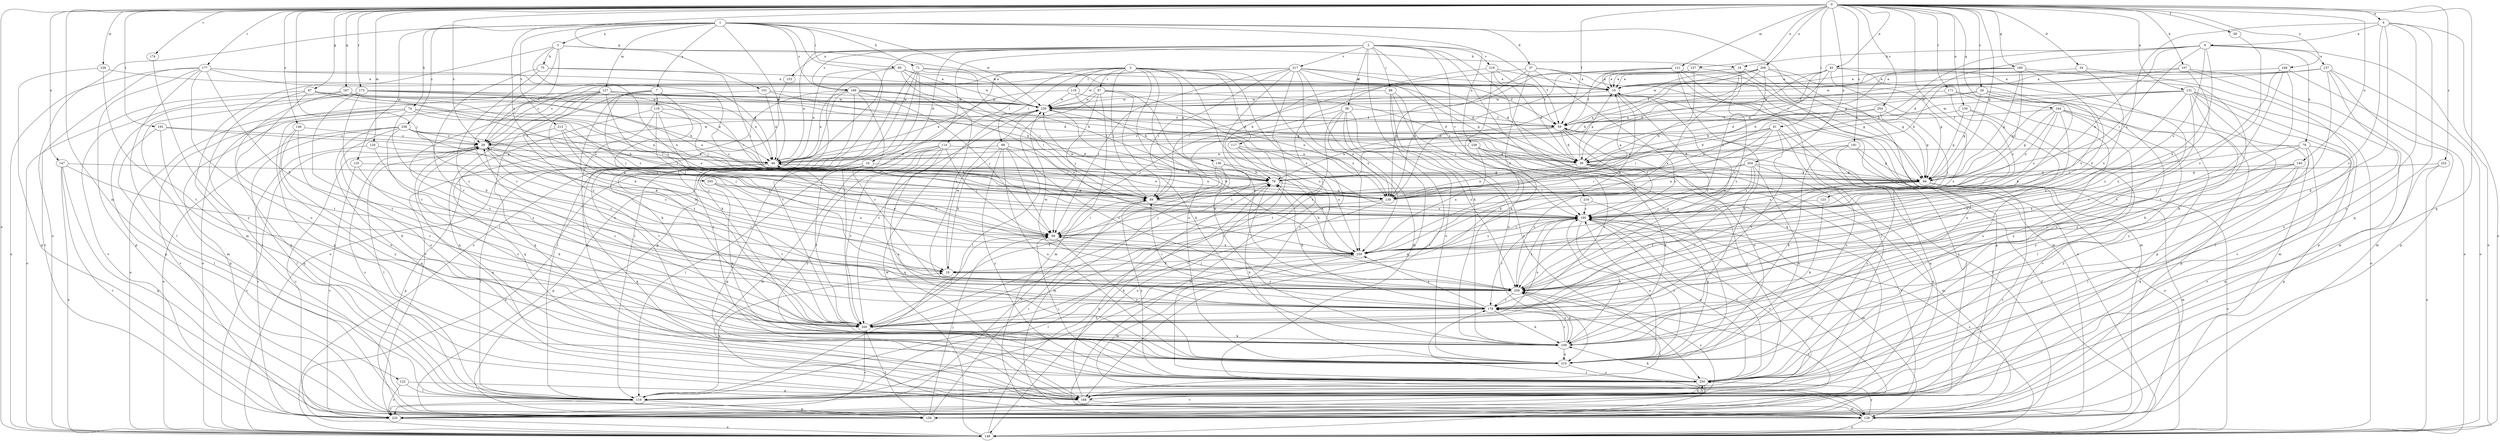 strict digraph  {
0;
1;
2;
3;
4;
5;
7;
9;
10;
16;
18;
19;
26;
29;
34;
37;
38;
39;
45;
49;
58;
59;
67;
69;
71;
74;
75;
78;
79;
81;
85;
86;
87;
88;
89;
99;
107;
109;
114;
116;
117;
118;
119;
120;
121;
122;
123;
125;
127;
128;
130;
131;
133;
136;
137;
138;
140;
146;
147;
148;
151;
158;
160;
164;
167;
168;
171;
173;
174;
177;
178;
181;
189;
190;
193;
200;
204;
206;
210;
213;
216;
217;
219;
220;
226;
230;
237;
238;
239;
248;
250;
252;
254;
255;
258;
259;
0 -> 4  [label=a];
0 -> 26  [label=c];
0 -> 29  [label=c];
0 -> 34  [label=d];
0 -> 45  [label=e];
0 -> 58  [label=f];
0 -> 59  [label=f];
0 -> 67  [label=g];
0 -> 69  [label=g];
0 -> 81  [label=i];
0 -> 99  [label=j];
0 -> 107  [label=k];
0 -> 120  [label=m];
0 -> 121  [label=m];
0 -> 122  [label=m];
0 -> 123  [label=m];
0 -> 130  [label=n];
0 -> 131  [label=n];
0 -> 140  [label=o];
0 -> 146  [label=o];
0 -> 147  [label=o];
0 -> 148  [label=o];
0 -> 151  [label=p];
0 -> 160  [label=q];
0 -> 164  [label=q];
0 -> 167  [label=q];
0 -> 168  [label=q];
0 -> 171  [label=r];
0 -> 173  [label=r];
0 -> 174  [label=r];
0 -> 177  [label=r];
0 -> 181  [label=s];
0 -> 193  [label=t];
0 -> 204  [label=u];
0 -> 206  [label=u];
0 -> 226  [label=w];
0 -> 237  [label=x];
0 -> 248  [label=y];
0 -> 252  [label=z];
0 -> 254  [label=z];
1 -> 5  [label=a];
1 -> 7  [label=a];
1 -> 37  [label=d];
1 -> 49  [label=e];
1 -> 69  [label=g];
1 -> 71  [label=h];
1 -> 74  [label=h];
1 -> 85  [label=i];
1 -> 109  [label=k];
1 -> 125  [label=m];
1 -> 127  [label=m];
1 -> 148  [label=o];
1 -> 189  [label=s];
1 -> 213  [label=v];
1 -> 230  [label=w];
1 -> 238  [label=x];
1 -> 255  [label=z];
1 -> 258  [label=z];
2 -> 16  [label=b];
2 -> 38  [label=d];
2 -> 49  [label=e];
2 -> 59  [label=f];
2 -> 86  [label=i];
2 -> 109  [label=k];
2 -> 133  [label=n];
2 -> 148  [label=o];
2 -> 168  [label=q];
2 -> 189  [label=s];
2 -> 190  [label=s];
2 -> 200  [label=t];
2 -> 210  [label=u];
2 -> 216  [label=v];
2 -> 217  [label=v];
2 -> 219  [label=v];
3 -> 29  [label=c];
3 -> 87  [label=i];
3 -> 88  [label=i];
3 -> 89  [label=i];
3 -> 109  [label=k];
3 -> 114  [label=l];
3 -> 116  [label=l];
3 -> 117  [label=l];
3 -> 136  [label=n];
3 -> 158  [label=p];
3 -> 210  [label=u];
3 -> 239  [label=x];
3 -> 250  [label=y];
3 -> 259  [label=z];
4 -> 9  [label=a];
4 -> 109  [label=k];
4 -> 148  [label=o];
4 -> 168  [label=q];
4 -> 190  [label=s];
4 -> 250  [label=y];
4 -> 259  [label=z];
5 -> 18  [label=b];
5 -> 29  [label=c];
5 -> 75  [label=h];
5 -> 89  [label=i];
5 -> 128  [label=m];
5 -> 178  [label=r];
5 -> 230  [label=w];
7 -> 99  [label=j];
7 -> 118  [label=l];
7 -> 168  [label=q];
7 -> 190  [label=s];
7 -> 200  [label=t];
7 -> 259  [label=z];
9 -> 18  [label=b];
9 -> 39  [label=d];
9 -> 78  [label=h];
9 -> 79  [label=h];
9 -> 89  [label=i];
9 -> 137  [label=n];
9 -> 138  [label=n];
9 -> 148  [label=o];
9 -> 190  [label=s];
9 -> 239  [label=x];
10 -> 230  [label=w];
10 -> 239  [label=x];
10 -> 259  [label=z];
16 -> 69  [label=g];
16 -> 148  [label=o];
16 -> 158  [label=p];
16 -> 168  [label=q];
16 -> 200  [label=t];
16 -> 210  [label=u];
18 -> 10  [label=a];
18 -> 69  [label=g];
18 -> 138  [label=n];
18 -> 158  [label=p];
18 -> 239  [label=x];
18 -> 259  [label=z];
19 -> 230  [label=w];
19 -> 259  [label=z];
26 -> 19  [label=b];
26 -> 39  [label=d];
26 -> 69  [label=g];
26 -> 128  [label=m];
26 -> 210  [label=u];
26 -> 230  [label=w];
29 -> 49  [label=e];
29 -> 99  [label=j];
29 -> 119  [label=l];
29 -> 168  [label=q];
29 -> 178  [label=r];
29 -> 200  [label=t];
29 -> 230  [label=w];
34 -> 10  [label=a];
34 -> 158  [label=p];
34 -> 239  [label=x];
37 -> 10  [label=a];
37 -> 79  [label=h];
37 -> 128  [label=m];
37 -> 138  [label=n];
37 -> 239  [label=x];
37 -> 259  [label=z];
38 -> 59  [label=f];
38 -> 99  [label=j];
38 -> 138  [label=n];
38 -> 168  [label=q];
38 -> 200  [label=t];
38 -> 210  [label=u];
38 -> 259  [label=z];
39 -> 10  [label=a];
39 -> 69  [label=g];
39 -> 128  [label=m];
39 -> 138  [label=n];
39 -> 220  [label=v];
39 -> 259  [label=z];
45 -> 10  [label=a];
45 -> 39  [label=d];
45 -> 49  [label=e];
45 -> 69  [label=g];
45 -> 79  [label=h];
45 -> 200  [label=t];
45 -> 239  [label=x];
49 -> 79  [label=h];
49 -> 119  [label=l];
49 -> 138  [label=n];
49 -> 158  [label=p];
49 -> 168  [label=q];
49 -> 239  [label=x];
58 -> 259  [label=z];
59 -> 29  [label=c];
59 -> 39  [label=d];
59 -> 79  [label=h];
59 -> 190  [label=s];
59 -> 210  [label=u];
67 -> 49  [label=e];
67 -> 79  [label=h];
67 -> 119  [label=l];
67 -> 138  [label=n];
67 -> 148  [label=o];
67 -> 200  [label=t];
67 -> 230  [label=w];
69 -> 89  [label=i];
69 -> 99  [label=j];
69 -> 128  [label=m];
69 -> 148  [label=o];
69 -> 178  [label=r];
69 -> 190  [label=s];
69 -> 220  [label=v];
71 -> 10  [label=a];
71 -> 39  [label=d];
71 -> 79  [label=h];
71 -> 109  [label=k];
71 -> 119  [label=l];
71 -> 200  [label=t];
71 -> 250  [label=y];
74 -> 19  [label=b];
74 -> 59  [label=f];
74 -> 89  [label=i];
74 -> 148  [label=o];
74 -> 158  [label=p];
74 -> 190  [label=s];
74 -> 220  [label=v];
75 -> 10  [label=a];
75 -> 89  [label=i];
75 -> 178  [label=r];
75 -> 259  [label=z];
78 -> 39  [label=d];
78 -> 89  [label=i];
78 -> 158  [label=p];
78 -> 178  [label=r];
78 -> 220  [label=v];
78 -> 250  [label=y];
79 -> 89  [label=i];
79 -> 138  [label=n];
79 -> 220  [label=v];
81 -> 29  [label=c];
81 -> 39  [label=d];
81 -> 89  [label=i];
81 -> 168  [label=q];
81 -> 190  [label=s];
81 -> 200  [label=t];
81 -> 210  [label=u];
81 -> 239  [label=x];
85 -> 10  [label=a];
85 -> 49  [label=e];
85 -> 89  [label=i];
85 -> 210  [label=u];
85 -> 230  [label=w];
85 -> 259  [label=z];
86 -> 119  [label=l];
86 -> 190  [label=s];
86 -> 210  [label=u];
86 -> 230  [label=w];
86 -> 250  [label=y];
87 -> 39  [label=d];
87 -> 99  [label=j];
87 -> 109  [label=k];
87 -> 119  [label=l];
87 -> 128  [label=m];
87 -> 230  [label=w];
87 -> 259  [label=z];
88 -> 19  [label=b];
88 -> 49  [label=e];
88 -> 89  [label=i];
88 -> 99  [label=j];
88 -> 210  [label=u];
88 -> 250  [label=y];
88 -> 259  [label=z];
89 -> 190  [label=s];
89 -> 230  [label=w];
89 -> 250  [label=y];
99 -> 89  [label=i];
99 -> 210  [label=u];
99 -> 239  [label=x];
107 -> 10  [label=a];
107 -> 79  [label=h];
107 -> 128  [label=m];
107 -> 158  [label=p];
107 -> 259  [label=z];
109 -> 178  [label=r];
109 -> 190  [label=s];
109 -> 210  [label=u];
109 -> 259  [label=z];
114 -> 39  [label=d];
114 -> 99  [label=j];
114 -> 119  [label=l];
114 -> 128  [label=m];
114 -> 168  [label=q];
114 -> 200  [label=t];
114 -> 210  [label=u];
114 -> 250  [label=y];
116 -> 49  [label=e];
116 -> 79  [label=h];
116 -> 138  [label=n];
116 -> 230  [label=w];
117 -> 39  [label=d];
117 -> 128  [label=m];
117 -> 148  [label=o];
117 -> 239  [label=x];
118 -> 59  [label=f];
118 -> 89  [label=i];
118 -> 99  [label=j];
118 -> 168  [label=q];
118 -> 190  [label=s];
118 -> 250  [label=y];
119 -> 19  [label=b];
119 -> 29  [label=c];
119 -> 158  [label=p];
119 -> 220  [label=v];
120 -> 49  [label=e];
120 -> 220  [label=v];
120 -> 259  [label=z];
121 -> 10  [label=a];
121 -> 59  [label=f];
121 -> 89  [label=i];
121 -> 109  [label=k];
121 -> 119  [label=l];
121 -> 128  [label=m];
121 -> 138  [label=n];
121 -> 148  [label=o];
122 -> 119  [label=l];
122 -> 168  [label=q];
122 -> 220  [label=v];
123 -> 109  [label=k];
123 -> 190  [label=s];
125 -> 79  [label=h];
125 -> 109  [label=k];
125 -> 220  [label=v];
127 -> 19  [label=b];
127 -> 39  [label=d];
127 -> 69  [label=g];
127 -> 89  [label=i];
127 -> 148  [label=o];
127 -> 168  [label=q];
127 -> 190  [label=s];
127 -> 200  [label=t];
127 -> 230  [label=w];
127 -> 259  [label=z];
128 -> 59  [label=f];
128 -> 148  [label=o];
128 -> 250  [label=y];
130 -> 59  [label=f];
130 -> 69  [label=g];
130 -> 210  [label=u];
130 -> 220  [label=v];
131 -> 69  [label=g];
131 -> 79  [label=h];
131 -> 109  [label=k];
131 -> 119  [label=l];
131 -> 148  [label=o];
131 -> 178  [label=r];
131 -> 220  [label=v];
131 -> 230  [label=w];
131 -> 250  [label=y];
131 -> 259  [label=z];
133 -> 148  [label=o];
136 -> 79  [label=h];
136 -> 128  [label=m];
136 -> 200  [label=t];
136 -> 239  [label=x];
137 -> 10  [label=a];
137 -> 29  [label=c];
137 -> 59  [label=f];
137 -> 148  [label=o];
137 -> 158  [label=p];
137 -> 178  [label=r];
137 -> 250  [label=y];
138 -> 10  [label=a];
138 -> 49  [label=e];
138 -> 99  [label=j];
138 -> 200  [label=t];
140 -> 69  [label=g];
140 -> 119  [label=l];
140 -> 168  [label=q];
140 -> 239  [label=x];
140 -> 259  [label=z];
146 -> 29  [label=c];
146 -> 109  [label=k];
146 -> 210  [label=u];
146 -> 250  [label=y];
147 -> 69  [label=g];
147 -> 148  [label=o];
147 -> 158  [label=p];
147 -> 178  [label=r];
147 -> 220  [label=v];
148 -> 29  [label=c];
148 -> 59  [label=f];
148 -> 79  [label=h];
148 -> 178  [label=r];
148 -> 190  [label=s];
148 -> 230  [label=w];
151 -> 49  [label=e];
151 -> 79  [label=h];
151 -> 168  [label=q];
151 -> 230  [label=w];
158 -> 10  [label=a];
158 -> 89  [label=i];
158 -> 99  [label=j];
158 -> 200  [label=t];
160 -> 10  [label=a];
160 -> 39  [label=d];
160 -> 69  [label=g];
160 -> 89  [label=i];
160 -> 109  [label=k];
160 -> 230  [label=w];
160 -> 239  [label=x];
164 -> 59  [label=f];
164 -> 69  [label=g];
164 -> 119  [label=l];
164 -> 138  [label=n];
164 -> 158  [label=p];
164 -> 178  [label=r];
164 -> 190  [label=s];
164 -> 250  [label=y];
167 -> 138  [label=n];
167 -> 168  [label=q];
167 -> 190  [label=s];
167 -> 220  [label=v];
167 -> 230  [label=w];
168 -> 79  [label=h];
168 -> 128  [label=m];
168 -> 178  [label=r];
168 -> 190  [label=s];
168 -> 250  [label=y];
168 -> 259  [label=z];
171 -> 158  [label=p];
171 -> 190  [label=s];
171 -> 230  [label=w];
171 -> 250  [label=y];
173 -> 39  [label=d];
173 -> 49  [label=e];
173 -> 128  [label=m];
173 -> 138  [label=n];
173 -> 158  [label=p];
173 -> 178  [label=r];
173 -> 200  [label=t];
173 -> 230  [label=w];
174 -> 250  [label=y];
177 -> 10  [label=a];
177 -> 19  [label=b];
177 -> 49  [label=e];
177 -> 59  [label=f];
177 -> 119  [label=l];
177 -> 148  [label=o];
177 -> 158  [label=p];
177 -> 210  [label=u];
177 -> 220  [label=v];
178 -> 79  [label=h];
178 -> 89  [label=i];
178 -> 109  [label=k];
178 -> 200  [label=t];
178 -> 239  [label=x];
181 -> 49  [label=e];
181 -> 69  [label=g];
181 -> 109  [label=k];
181 -> 148  [label=o];
181 -> 250  [label=y];
189 -> 49  [label=e];
189 -> 89  [label=i];
189 -> 99  [label=j];
189 -> 109  [label=k];
189 -> 119  [label=l];
189 -> 178  [label=r];
189 -> 220  [label=v];
189 -> 230  [label=w];
189 -> 239  [label=x];
190 -> 99  [label=j];
190 -> 128  [label=m];
190 -> 178  [label=r];
190 -> 210  [label=u];
190 -> 250  [label=y];
190 -> 259  [label=z];
193 -> 29  [label=c];
193 -> 49  [label=e];
193 -> 119  [label=l];
193 -> 168  [label=q];
200 -> 29  [label=c];
200 -> 99  [label=j];
200 -> 109  [label=k];
200 -> 190  [label=s];
200 -> 220  [label=v];
204 -> 69  [label=g];
204 -> 89  [label=i];
204 -> 138  [label=n];
204 -> 168  [label=q];
204 -> 190  [label=s];
204 -> 200  [label=t];
204 -> 210  [label=u];
206 -> 10  [label=a];
206 -> 49  [label=e];
206 -> 59  [label=f];
206 -> 79  [label=h];
206 -> 190  [label=s];
206 -> 210  [label=u];
206 -> 230  [label=w];
206 -> 259  [label=z];
210 -> 29  [label=c];
210 -> 79  [label=h];
210 -> 190  [label=s];
210 -> 250  [label=y];
213 -> 19  [label=b];
213 -> 29  [label=c];
213 -> 89  [label=i];
213 -> 99  [label=j];
216 -> 190  [label=s];
216 -> 210  [label=u];
217 -> 10  [label=a];
217 -> 29  [label=c];
217 -> 39  [label=d];
217 -> 69  [label=g];
217 -> 89  [label=i];
217 -> 99  [label=j];
217 -> 119  [label=l];
217 -> 128  [label=m];
217 -> 200  [label=t];
217 -> 230  [label=w];
217 -> 239  [label=x];
219 -> 10  [label=a];
219 -> 39  [label=d];
219 -> 59  [label=f];
219 -> 109  [label=k];
219 -> 200  [label=t];
220 -> 29  [label=c];
220 -> 148  [label=o];
220 -> 190  [label=s];
220 -> 259  [label=z];
226 -> 10  [label=a];
226 -> 158  [label=p];
226 -> 200  [label=t];
230 -> 59  [label=f];
230 -> 138  [label=n];
230 -> 190  [label=s];
230 -> 200  [label=t];
237 -> 10  [label=a];
237 -> 69  [label=g];
237 -> 89  [label=i];
237 -> 138  [label=n];
238 -> 19  [label=b];
238 -> 49  [label=e];
238 -> 109  [label=k];
238 -> 178  [label=r];
238 -> 239  [label=x];
238 -> 250  [label=y];
239 -> 19  [label=b];
239 -> 29  [label=c];
239 -> 49  [label=e];
239 -> 79  [label=h];
239 -> 119  [label=l];
239 -> 128  [label=m];
239 -> 190  [label=s];
239 -> 230  [label=w];
248 -> 10  [label=a];
248 -> 148  [label=o];
248 -> 178  [label=r];
248 -> 200  [label=t];
248 -> 259  [label=z];
250 -> 99  [label=j];
250 -> 109  [label=k];
250 -> 119  [label=l];
250 -> 168  [label=q];
250 -> 190  [label=s];
250 -> 220  [label=v];
252 -> 69  [label=g];
252 -> 148  [label=o];
252 -> 168  [label=q];
254 -> 59  [label=f];
254 -> 69  [label=g];
254 -> 99  [label=j];
254 -> 138  [label=n];
255 -> 138  [label=n];
255 -> 200  [label=t];
255 -> 239  [label=x];
258 -> 29  [label=c];
258 -> 79  [label=h];
258 -> 119  [label=l];
258 -> 148  [label=o];
258 -> 168  [label=q];
258 -> 190  [label=s];
258 -> 200  [label=t];
258 -> 210  [label=u];
258 -> 259  [label=z];
259 -> 10  [label=a];
259 -> 99  [label=j];
259 -> 109  [label=k];
259 -> 178  [label=r];
259 -> 230  [label=w];
}
